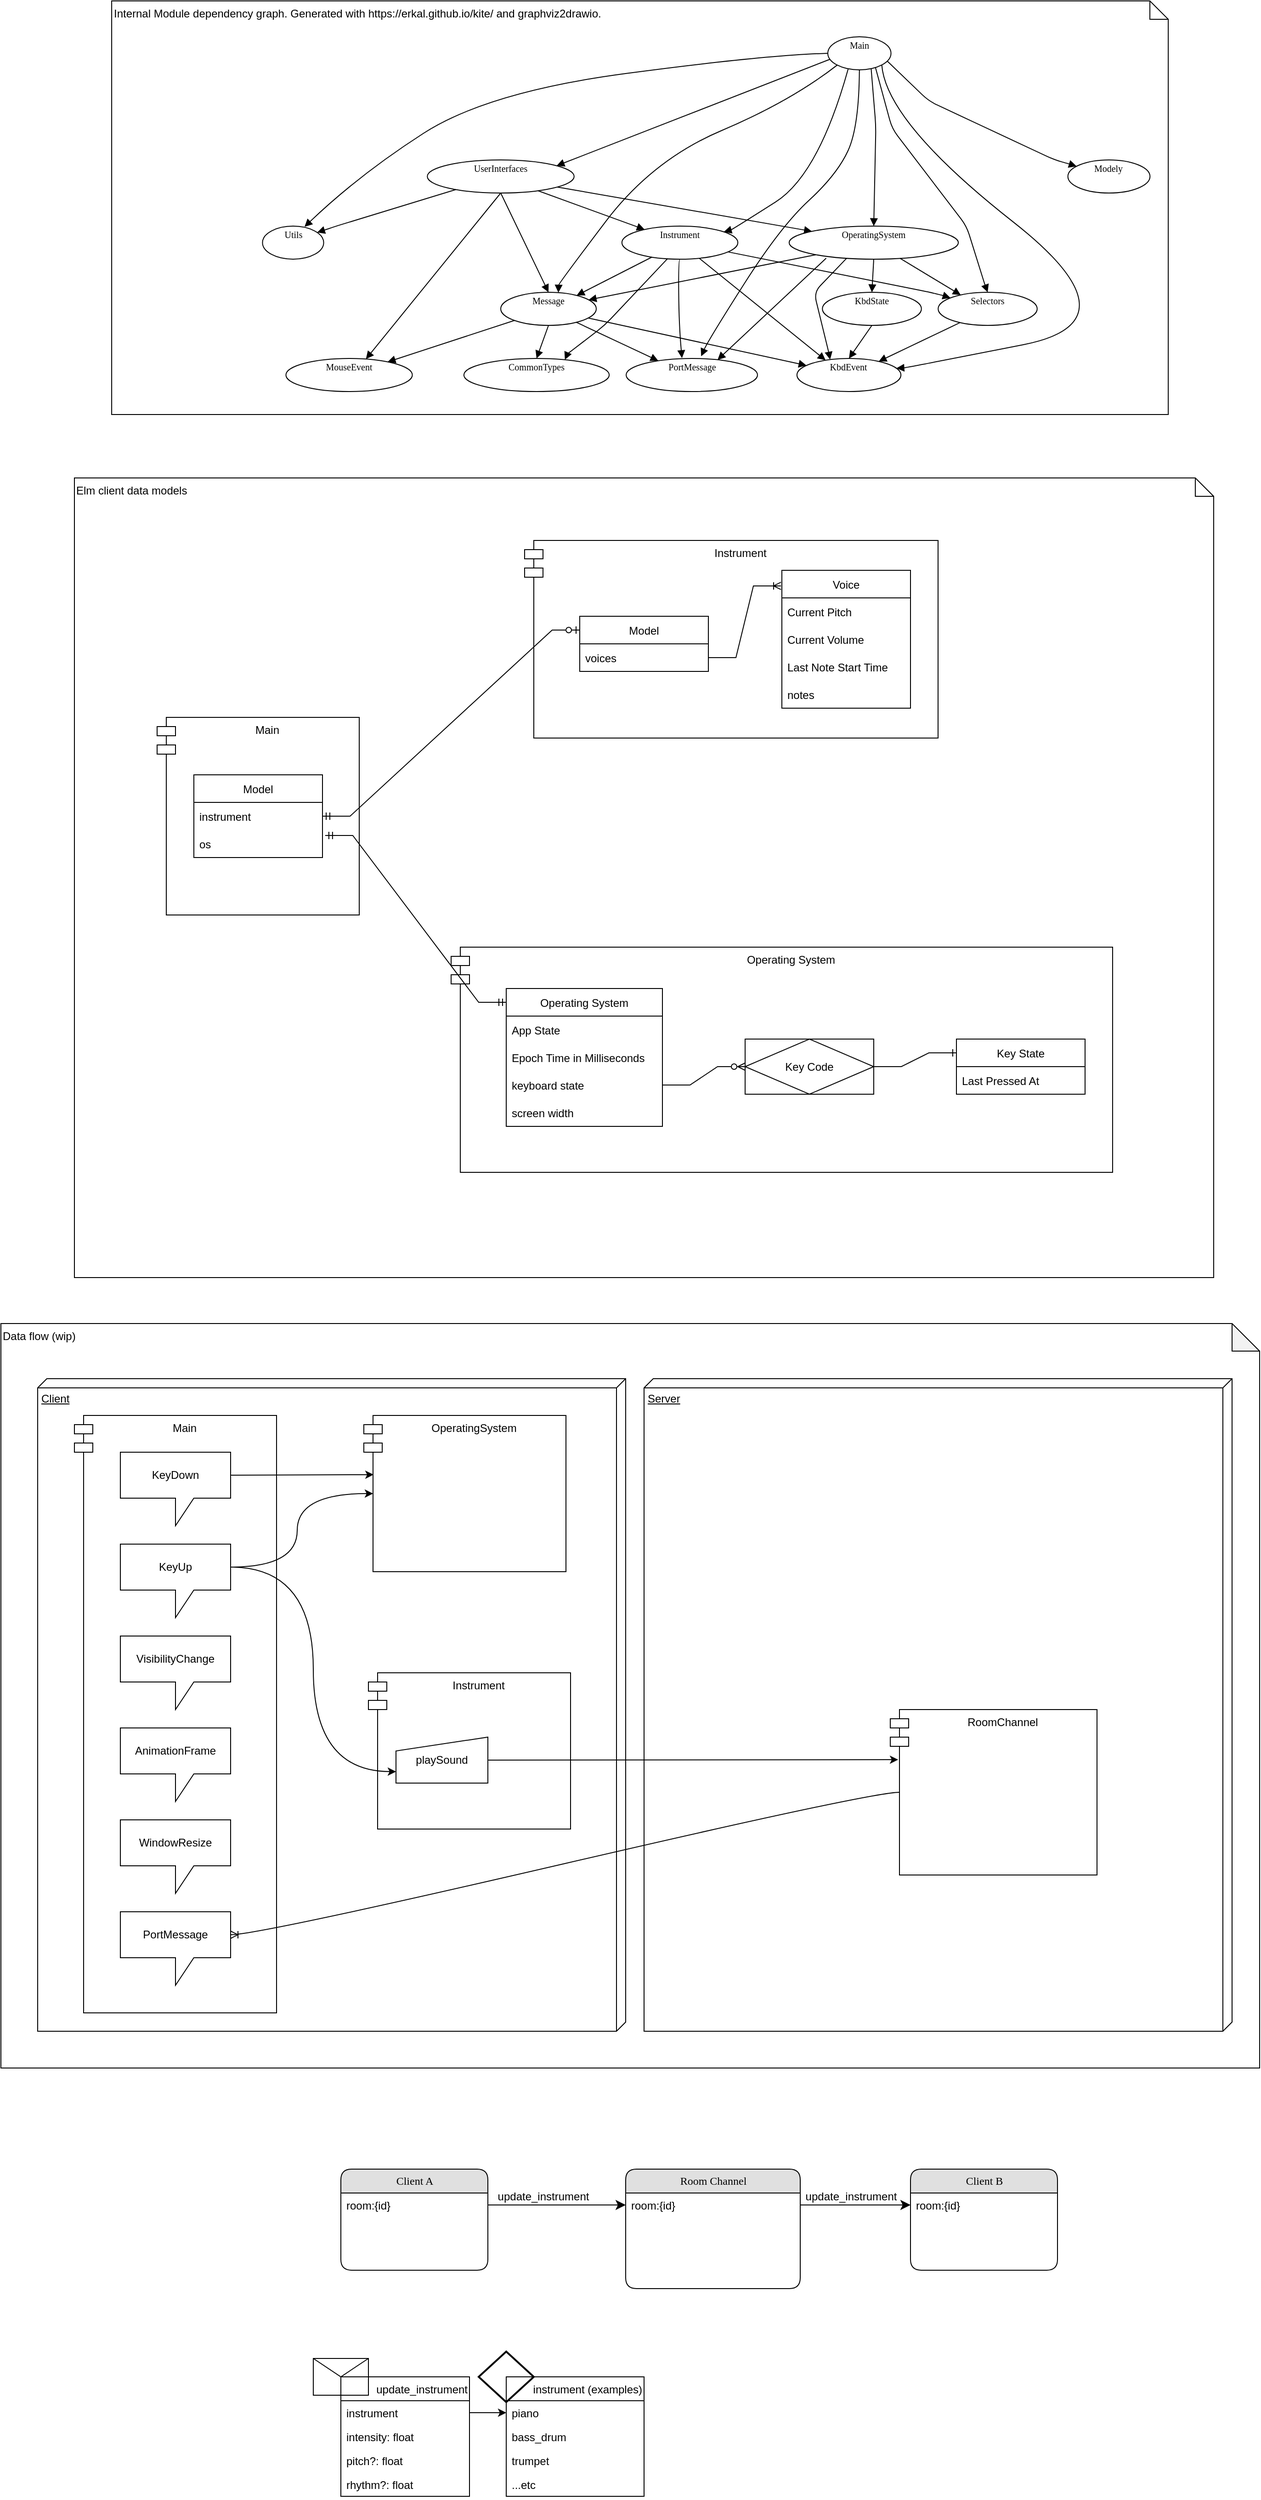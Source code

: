 <mxfile version="19.0.3" type="github">
  <diagram name="Page-1" id="5d7acffa-a066-3a61-03fe-96351882024d">
    <mxGraphModel dx="1541" dy="873" grid="1" gridSize="10" guides="1" tooltips="1" connect="1" arrows="1" fold="1" page="1" pageScale="1" pageWidth="1100" pageHeight="850" background="#ffffff" math="0" shadow="0">
      <root>
        <mxCell id="0" />
        <mxCell id="1" parent="0" />
        <mxCell id="21ea969265ad0168-6" value="&lt;div&gt;Client A&lt;/div&gt;" style="swimlane;html=1;fontStyle=0;childLayout=stackLayout;horizontal=1;startSize=26;fillColor=#e0e0e0;horizontalStack=0;resizeParent=1;resizeLast=0;collapsible=1;marginBottom=0;swimlaneFillColor=#ffffff;align=center;rounded=1;shadow=0;comic=0;labelBackgroundColor=none;strokeWidth=1;fontFamily=Verdana;fontSize=12" parent="1" vertex="1">
          <mxGeometry x="940" y="2360" width="160" height="110" as="geometry" />
        </mxCell>
        <mxCell id="21ea969265ad0168-8" value="room:{id}" style="text;html=1;strokeColor=none;fillColor=none;spacingLeft=4;spacingRight=4;whiteSpace=wrap;overflow=hidden;rotatable=0;points=[[0,0.5],[1,0.5]];portConstraint=eastwest;" parent="21ea969265ad0168-6" vertex="1">
          <mxGeometry y="26" width="160" height="26" as="geometry" />
        </mxCell>
        <mxCell id="21ea969265ad0168-10" value="&lt;div&gt;Room Channel&lt;/div&gt;" style="swimlane;html=1;fontStyle=0;childLayout=stackLayout;horizontal=1;startSize=26;fillColor=#e0e0e0;horizontalStack=0;resizeParent=1;resizeLast=0;collapsible=1;marginBottom=0;swimlaneFillColor=#ffffff;align=center;rounded=1;shadow=0;comic=0;labelBackgroundColor=none;strokeWidth=1;fontFamily=Verdana;fontSize=12" parent="1" vertex="1">
          <mxGeometry x="1250" y="2360" width="190" height="130" as="geometry" />
        </mxCell>
        <mxCell id="21ea969265ad0168-11" value="&lt;div&gt;room:{id}&lt;/div&gt;&lt;div&gt;&lt;br&gt;&lt;/div&gt;" style="text;html=1;strokeColor=none;fillColor=none;spacingLeft=4;spacingRight=4;whiteSpace=wrap;overflow=hidden;rotatable=0;points=[[0,0.5],[1,0.5]];portConstraint=eastwest;" parent="21ea969265ad0168-10" vertex="1">
          <mxGeometry y="26" width="190" height="26" as="geometry" />
        </mxCell>
        <object label="" id="21ea969265ad0168-39">
          <mxCell style="edgeStyle=orthogonalEdgeStyle;html=1;entryX=0;entryY=0.5;labelBackgroundColor=none;startFill=0;startSize=8;endFill=1;endSize=8;fontFamily=Verdana;fontSize=12;exitX=1;exitY=0.5;entryDx=0;entryDy=0;" parent="1" source="21ea969265ad0168-8" target="21ea969265ad0168-11" edge="1">
            <mxGeometry relative="1" as="geometry">
              <Array as="points" />
            </mxGeometry>
          </mxCell>
        </object>
        <mxCell id="21ea969265ad0168-47" style="edgeStyle=orthogonalEdgeStyle;html=1;exitX=1;exitY=0.5;labelBackgroundColor=none;startFill=0;startSize=8;endFill=1;endSize=8;fontFamily=Verdana;fontSize=12;entryX=0;entryY=0.5;entryDx=0;entryDy=0;" parent="1" source="21ea969265ad0168-11" target="tj5F4Y6xZ06pF9521cA6-6" edge="1">
          <mxGeometry relative="1" as="geometry">
            <mxPoint x="1660" y="2399" as="targetPoint" />
          </mxGeometry>
        </mxCell>
        <mxCell id="tj5F4Y6xZ06pF9521cA6-3" value="&lt;div&gt;update_instrument&lt;/div&gt;" style="text;html=1;resizable=0;autosize=1;align=center;verticalAlign=middle;points=[];fillColor=none;strokeColor=none;rounded=0;" parent="1" vertex="1">
          <mxGeometry x="1105" y="2380" width="110" height="20" as="geometry" />
        </mxCell>
        <mxCell id="tj5F4Y6xZ06pF9521cA6-5" value="&lt;div&gt;Client B&lt;br&gt;&lt;/div&gt;" style="swimlane;html=1;fontStyle=0;childLayout=stackLayout;horizontal=1;startSize=26;fillColor=#e0e0e0;horizontalStack=0;resizeParent=1;resizeLast=0;collapsible=1;marginBottom=0;swimlaneFillColor=#ffffff;align=center;rounded=1;shadow=0;comic=0;labelBackgroundColor=none;strokeWidth=1;fontFamily=Verdana;fontSize=12" parent="1" vertex="1">
          <mxGeometry x="1560" y="2360" width="160" height="110" as="geometry" />
        </mxCell>
        <mxCell id="tj5F4Y6xZ06pF9521cA6-6" value="room:{id}" style="text;html=1;strokeColor=none;fillColor=none;spacingLeft=4;spacingRight=4;whiteSpace=wrap;overflow=hidden;rotatable=0;points=[[0,0.5],[1,0.5]];portConstraint=eastwest;" parent="tj5F4Y6xZ06pF9521cA6-5" vertex="1">
          <mxGeometry y="26" width="160" height="26" as="geometry" />
        </mxCell>
        <mxCell id="tj5F4Y6xZ06pF9521cA6-9" value="update_instrument" style="text;html=1;resizable=0;autosize=1;align=center;verticalAlign=middle;points=[];fillColor=none;strokeColor=none;rounded=0;" parent="1" vertex="1">
          <mxGeometry x="1440" y="2380" width="110" height="20" as="geometry" />
        </mxCell>
        <mxCell id="tj5F4Y6xZ06pF9521cA6-21" value="" style="shape=message;html=1;whiteSpace=wrap;html=1;outlineConnect=0;" parent="1" vertex="1">
          <mxGeometry x="910" y="2566" width="60" height="40" as="geometry" />
        </mxCell>
        <mxCell id="tj5F4Y6xZ06pF9521cA6-17" value="update_instrument" style="swimlane;fontStyle=0;childLayout=stackLayout;horizontal=1;startSize=26;fillColor=none;horizontalStack=0;resizeParent=1;resizeParentMax=0;resizeLast=0;collapsible=1;marginBottom=0;align=right;" parent="1" vertex="1">
          <mxGeometry x="940" y="2586" width="140" height="130" as="geometry" />
        </mxCell>
        <mxCell id="tj5F4Y6xZ06pF9521cA6-18" value="instrument&#xa;" style="text;strokeColor=none;fillColor=none;align=left;verticalAlign=top;spacingLeft=4;spacingRight=4;overflow=hidden;rotatable=0;points=[[0,0.5],[1,0.5]];portConstraint=eastwest;" parent="tj5F4Y6xZ06pF9521cA6-17" vertex="1">
          <mxGeometry y="26" width="140" height="26" as="geometry" />
        </mxCell>
        <mxCell id="A_t_KA8R0siFLET06c2P-1" value="intensity: float&#xa;" style="text;strokeColor=none;fillColor=none;align=left;verticalAlign=top;spacingLeft=4;spacingRight=4;overflow=hidden;rotatable=0;points=[[0,0.5],[1,0.5]];portConstraint=eastwest;" parent="tj5F4Y6xZ06pF9521cA6-17" vertex="1">
          <mxGeometry y="52" width="140" height="26" as="geometry" />
        </mxCell>
        <mxCell id="tj5F4Y6xZ06pF9521cA6-19" value="pitch?: float" style="text;strokeColor=none;fillColor=none;align=left;verticalAlign=top;spacingLeft=4;spacingRight=4;overflow=hidden;rotatable=0;points=[[0,0.5],[1,0.5]];portConstraint=eastwest;" parent="tj5F4Y6xZ06pF9521cA6-17" vertex="1">
          <mxGeometry y="78" width="140" height="26" as="geometry" />
        </mxCell>
        <mxCell id="tj5F4Y6xZ06pF9521cA6-20" value="rhythm?: float" style="text;strokeColor=none;fillColor=none;align=left;verticalAlign=top;spacingLeft=4;spacingRight=4;overflow=hidden;rotatable=0;points=[[0,0.5],[1,0.5]];portConstraint=eastwest;" parent="tj5F4Y6xZ06pF9521cA6-17" vertex="1">
          <mxGeometry y="104" width="140" height="26" as="geometry" />
        </mxCell>
        <mxCell id="A_t_KA8R0siFLET06c2P-8" value="" style="strokeWidth=2;html=1;shape=mxgraph.flowchart.decision;whiteSpace=wrap;" parent="1" vertex="1">
          <mxGeometry x="1090" y="2558.5" width="60" height="55" as="geometry" />
        </mxCell>
        <mxCell id="A_t_KA8R0siFLET06c2P-3" value="instrument (examples)" style="swimlane;fontStyle=0;childLayout=stackLayout;horizontal=1;startSize=26;fillColor=none;horizontalStack=0;resizeParent=1;resizeParentMax=0;resizeLast=0;collapsible=1;marginBottom=0;align=right;" parent="1" vertex="1">
          <mxGeometry x="1120" y="2586" width="150" height="130" as="geometry" />
        </mxCell>
        <mxCell id="A_t_KA8R0siFLET06c2P-4" value="piano" style="text;strokeColor=none;fillColor=none;align=left;verticalAlign=top;spacingLeft=4;spacingRight=4;overflow=hidden;rotatable=0;points=[[0,0.5],[1,0.5]];portConstraint=eastwest;" parent="A_t_KA8R0siFLET06c2P-3" vertex="1">
          <mxGeometry y="26" width="150" height="26" as="geometry" />
        </mxCell>
        <mxCell id="A_t_KA8R0siFLET06c2P-5" value="bass_drum" style="text;strokeColor=none;fillColor=none;align=left;verticalAlign=top;spacingLeft=4;spacingRight=4;overflow=hidden;rotatable=0;points=[[0,0.5],[1,0.5]];portConstraint=eastwest;" parent="A_t_KA8R0siFLET06c2P-3" vertex="1">
          <mxGeometry y="52" width="150" height="26" as="geometry" />
        </mxCell>
        <mxCell id="A_t_KA8R0siFLET06c2P-6" value="trumpet" style="text;strokeColor=none;fillColor=none;align=left;verticalAlign=top;spacingLeft=4;spacingRight=4;overflow=hidden;rotatable=0;points=[[0,0.5],[1,0.5]];portConstraint=eastwest;" parent="A_t_KA8R0siFLET06c2P-3" vertex="1">
          <mxGeometry y="78" width="150" height="26" as="geometry" />
        </mxCell>
        <mxCell id="A_t_KA8R0siFLET06c2P-10" value="...etc" style="text;strokeColor=none;fillColor=none;align=left;verticalAlign=top;spacingLeft=4;spacingRight=4;overflow=hidden;rotatable=0;points=[[0,0.5],[1,0.5]];portConstraint=eastwest;" parent="A_t_KA8R0siFLET06c2P-3" vertex="1">
          <mxGeometry y="104" width="150" height="26" as="geometry" />
        </mxCell>
        <mxCell id="A_t_KA8R0siFLET06c2P-9" value="" style="edgeStyle=orthogonalEdgeStyle;rounded=0;orthogonalLoop=1;jettySize=auto;html=1;entryX=0;entryY=0.5;entryDx=0;entryDy=0;" parent="1" source="tj5F4Y6xZ06pF9521cA6-18" target="A_t_KA8R0siFLET06c2P-4" edge="1">
          <mxGeometry relative="1" as="geometry" />
        </mxCell>
        <mxCell id="7b9wjgzVytWzGCj_lMZ8-112" value="" style="group" vertex="1" connectable="0" parent="1">
          <mxGeometry x="720" y="30" width="1150" height="1330" as="geometry" />
        </mxCell>
        <mxCell id="7b9wjgzVytWzGCj_lMZ8-114" value="Internal Module dependency graph. Generated with https://erkal.github.io/kite/ and graphviz2drawio." style="shape=note;size=20;whiteSpace=wrap;html=1;align=left;verticalAlign=top;" vertex="1" parent="7b9wjgzVytWzGCj_lMZ8-112">
          <mxGeometry x="-29.45" y="-29" width="1150" height="450" as="geometry" />
        </mxCell>
        <mxCell id="7b9wjgzVytWzGCj_lMZ8-96" value="&lt;p style=&#39;margin:0px;text-align:center;margin-top:4px;;font-size:10.0px;font-family:Times,serif;color:#000000;&#39;&gt;Utils&lt;/p&gt;" style="ellipse;verticalAlign=top;align=left;overflow=fill;html=1;rounded=0;shadow=0;comic=0;labelBackgroundColor=none;strokeColor=#000000;strokeWidth=1;fillColor=#ffffff;" vertex="1" parent="7b9wjgzVytWzGCj_lMZ8-112">
          <mxGeometry x="134.71" y="216" width="66.58" height="36" as="geometry" />
        </mxCell>
        <mxCell id="7b9wjgzVytWzGCj_lMZ8-98" value="&lt;p style=&#39;margin:0px;text-align:center;margin-top:4px;;font-size:10.0px;font-family:Times,serif;color:#000000;&#39;&gt;UserInterfaces&lt;/p&gt;" style="ellipse;verticalAlign=top;align=left;overflow=fill;html=1;rounded=0;shadow=0;comic=0;labelBackgroundColor=none;strokeColor=#000000;strokeWidth=1;fillColor=#ffffff;" vertex="1" parent="7b9wjgzVytWzGCj_lMZ8-112">
          <mxGeometry x="314.11" y="144" width="159.78" height="36" as="geometry" />
        </mxCell>
        <mxCell id="7b9wjgzVytWzGCj_lMZ8-63" style="rounded=1;html=1;exitX=0.199;exitY=0.9;entryX=1;entryY=0.101;jettySize=auto;curved=0;endArrow=block;dashed=0;endFill=1;" edge="1" parent="7b9wjgzVytWzGCj_lMZ8-112" source="7b9wjgzVytWzGCj_lMZ8-98" target="7b9wjgzVytWzGCj_lMZ8-96">
          <mxGeometry relative="1" as="geometry">
            <Array as="points">
              <mxPoint x="345.9" y="176.41" />
              <mxPoint x="215" y="216" />
              <mxPoint x="204.24" y="219.65" />
            </Array>
          </mxGeometry>
        </mxCell>
        <mxCell id="7b9wjgzVytWzGCj_lMZ8-99" value="&lt;p style=&#39;margin:0px;text-align:center;margin-top:4px;;font-size:10.0px;font-family:Times,serif;color:#000000;&#39;&gt;PortMessage&lt;/p&gt;" style="ellipse;verticalAlign=top;align=left;overflow=fill;html=1;rounded=0;shadow=0;comic=0;labelBackgroundColor=none;strokeColor=#000000;strokeWidth=1;fillColor=#ffffff;" vertex="1" parent="7b9wjgzVytWzGCj_lMZ8-112">
          <mxGeometry x="530.51" y="360" width="142.98" height="36" as="geometry" />
        </mxCell>
        <mxCell id="7b9wjgzVytWzGCj_lMZ8-100" value="&lt;p style=&#39;margin:0px;text-align:center;margin-top:4px;;font-size:10.0px;font-family:Times,serif;color:#000000;&#39;&gt;OperatingSystem&lt;/p&gt;" style="ellipse;verticalAlign=top;align=left;overflow=fill;html=1;rounded=0;shadow=0;comic=0;labelBackgroundColor=none;strokeColor=#000000;strokeWidth=1;fillColor=#ffffff;" vertex="1" parent="7b9wjgzVytWzGCj_lMZ8-112">
          <mxGeometry x="707.92" y="216" width="184.16" height="36" as="geometry" />
        </mxCell>
        <mxCell id="7b9wjgzVytWzGCj_lMZ8-64" style="rounded=1;html=1;exitX=0.886;exitY=0.823;entryX=0.083;entryY=0.104;jettySize=auto;curved=0;endArrow=block;dashed=0;endFill=1;" edge="1" parent="7b9wjgzVytWzGCj_lMZ8-112" source="7b9wjgzVytWzGCj_lMZ8-98" target="7b9wjgzVytWzGCj_lMZ8-100">
          <mxGeometry relative="1" as="geometry" />
        </mxCell>
        <mxCell id="7b9wjgzVytWzGCj_lMZ8-68" style="rounded=1;html=1;exitX=0.219;exitY=0.97;entryX=0.716;entryY=0;jettySize=auto;curved=0;endArrow=block;dashed=0;endFill=1;exitDx=0;exitDy=0;exitPerimeter=0;" edge="1" parent="7b9wjgzVytWzGCj_lMZ8-112" source="7b9wjgzVytWzGCj_lMZ8-100" target="7b9wjgzVytWzGCj_lMZ8-99">
          <mxGeometry relative="1" as="geometry" />
        </mxCell>
        <mxCell id="7b9wjgzVytWzGCj_lMZ8-101" value="&lt;p style=&#39;margin:0px;text-align:center;margin-top:4px;;font-size:10.0px;font-family:Times,serif;color:#000000;&#39;&gt;MouseEvent&lt;/p&gt;" style="ellipse;verticalAlign=top;align=left;overflow=fill;html=1;rounded=0;shadow=0;comic=0;labelBackgroundColor=none;strokeColor=#000000;strokeWidth=1;fillColor=#ffffff;" vertex="1" parent="7b9wjgzVytWzGCj_lMZ8-112">
          <mxGeometry x="160.21" y="360" width="137.58" height="36" as="geometry" />
        </mxCell>
        <mxCell id="7b9wjgzVytWzGCj_lMZ8-65" style="rounded=1;html=1;exitX=0.5;exitY=0.994;entryX=0.639;entryY=0;jettySize=auto;curved=0;endArrow=block;dashed=0;endFill=1;" edge="1" parent="7b9wjgzVytWzGCj_lMZ8-112" source="7b9wjgzVytWzGCj_lMZ8-98" target="7b9wjgzVytWzGCj_lMZ8-101">
          <mxGeometry relative="1" as="geometry" />
        </mxCell>
        <mxCell id="7b9wjgzVytWzGCj_lMZ8-102" value="&lt;p style=&#39;margin:0px;text-align:center;margin-top:4px;;font-size:10.0px;font-family:Times,serif;color:#000000;&#39;&gt;Message&lt;/p&gt;" style="ellipse;verticalAlign=top;align=left;overflow=fill;html=1;rounded=0;shadow=0;comic=0;labelBackgroundColor=none;strokeColor=#000000;strokeWidth=1;fillColor=#ffffff;" vertex="1" parent="7b9wjgzVytWzGCj_lMZ8-112">
          <mxGeometry x="394.01" y="288" width="103.98" height="36" as="geometry" />
        </mxCell>
        <mxCell id="7b9wjgzVytWzGCj_lMZ8-66" style="rounded=1;html=1;exitX=0.5;exitY=1;entryX=0.5;entryY=0;jettySize=auto;curved=0;endArrow=block;dashed=0;endFill=1;" edge="1" parent="7b9wjgzVytWzGCj_lMZ8-112" source="7b9wjgzVytWzGCj_lMZ8-98" target="7b9wjgzVytWzGCj_lMZ8-102">
          <mxGeometry relative="1" as="geometry" />
        </mxCell>
        <mxCell id="7b9wjgzVytWzGCj_lMZ8-73" style="rounded=1;html=1;exitX=0.793;exitY=0.907;entryX=0.202;entryY=0;jettySize=auto;curved=0;endArrow=block;dashed=0;endFill=1;" edge="1" parent="7b9wjgzVytWzGCj_lMZ8-112" source="7b9wjgzVytWzGCj_lMZ8-102" target="7b9wjgzVytWzGCj_lMZ8-99">
          <mxGeometry relative="1" as="geometry" />
        </mxCell>
        <mxCell id="7b9wjgzVytWzGCj_lMZ8-69" style="rounded=1;html=1;exitX=0.161;exitY=0.871;entryX=1;entryY=0.176;jettySize=auto;curved=0;endArrow=block;dashed=0;endFill=1;" edge="1" parent="7b9wjgzVytWzGCj_lMZ8-112" source="7b9wjgzVytWzGCj_lMZ8-100" target="7b9wjgzVytWzGCj_lMZ8-102">
          <mxGeometry relative="1" as="geometry" />
        </mxCell>
        <mxCell id="7b9wjgzVytWzGCj_lMZ8-74" style="rounded=1;html=1;exitX=0.146;exitY=0.858;entryX=0.875;entryY=0.01;jettySize=auto;curved=0;endArrow=block;dashed=0;endFill=1;" edge="1" parent="7b9wjgzVytWzGCj_lMZ8-112" source="7b9wjgzVytWzGCj_lMZ8-102" target="7b9wjgzVytWzGCj_lMZ8-101">
          <mxGeometry relative="1" as="geometry" />
        </mxCell>
        <mxCell id="7b9wjgzVytWzGCj_lMZ8-103" value="&lt;p style=&#39;margin:0px;text-align:center;margin-top:4px;;font-size:10.0px;font-family:Times,serif;color:#000000;&#39;&gt;Main&lt;/p&gt;" style="ellipse;verticalAlign=top;align=left;overflow=fill;html=1;rounded=0;shadow=0;comic=0;labelBackgroundColor=none;strokeColor=#000000;strokeWidth=1;fillColor=#ffffff;" vertex="1" parent="7b9wjgzVytWzGCj_lMZ8-112">
          <mxGeometry x="750" y="10" width="68.78" height="36" as="geometry" />
        </mxCell>
        <mxCell id="7b9wjgzVytWzGCj_lMZ8-77" style="rounded=1;html=1;exitX=0;exitY=0.5;entryX=0.687;entryY=0.022;jettySize=auto;curved=1;endArrow=block;dashed=0;endFill=1;entryDx=0;entryDy=0;entryPerimeter=0;" edge="1" parent="7b9wjgzVytWzGCj_lMZ8-112" source="7b9wjgzVytWzGCj_lMZ8-103" target="7b9wjgzVytWzGCj_lMZ8-96">
          <mxGeometry relative="1" as="geometry">
            <Array as="points">
              <mxPoint x="680" y="30" />
              <mxPoint x="380" y="70" />
              <mxPoint x="240" y="160" />
            </Array>
          </mxGeometry>
        </mxCell>
        <mxCell id="7b9wjgzVytWzGCj_lMZ8-78" style="rounded=1;html=1;exitX=0.03;exitY=0.687;entryX=0.943;entryY=0.124;jettySize=auto;curved=0;endArrow=block;dashed=0;endFill=1;" edge="1" parent="7b9wjgzVytWzGCj_lMZ8-112" source="7b9wjgzVytWzGCj_lMZ8-103" target="7b9wjgzVytWzGCj_lMZ8-98">
          <mxGeometry relative="1" as="geometry" />
        </mxCell>
        <mxCell id="7b9wjgzVytWzGCj_lMZ8-79" style="rounded=1;html=1;exitX=0.5;exitY=1;entryX=0.571;entryY=-0.066;jettySize=auto;curved=1;endArrow=block;dashed=0;endFill=1;exitDx=0;exitDy=0;entryDx=0;entryDy=0;entryPerimeter=0;" edge="1" parent="7b9wjgzVytWzGCj_lMZ8-112" source="7b9wjgzVytWzGCj_lMZ8-103" target="7b9wjgzVytWzGCj_lMZ8-99">
          <mxGeometry relative="1" as="geometry">
            <Array as="points">
              <mxPoint x="784" y="108" />
              <mxPoint x="760" y="160" />
              <mxPoint x="699" y="216" />
              <mxPoint x="620" y="340" />
            </Array>
          </mxGeometry>
        </mxCell>
        <mxCell id="7b9wjgzVytWzGCj_lMZ8-80" style="rounded=1;html=1;exitX=0.693;exitY=0.973;entryX=0.5;entryY=0;jettySize=auto;curved=0;endArrow=block;dashed=0;endFill=1;" edge="1" parent="7b9wjgzVytWzGCj_lMZ8-112" source="7b9wjgzVytWzGCj_lMZ8-103" target="7b9wjgzVytWzGCj_lMZ8-100">
          <mxGeometry relative="1" as="geometry">
            <Array as="points">
              <mxPoint x="802.3" y="107.03" />
            </Array>
          </mxGeometry>
        </mxCell>
        <mxCell id="7b9wjgzVytWzGCj_lMZ8-81" style="rounded=1;html=1;exitX=0;exitY=1;entryX=0.607;entryY=0;jettySize=auto;curved=1;endArrow=block;dashed=0;endFill=1;exitDx=0;exitDy=0;" edge="1" parent="7b9wjgzVytWzGCj_lMZ8-112" source="7b9wjgzVytWzGCj_lMZ8-103" target="7b9wjgzVytWzGCj_lMZ8-102">
          <mxGeometry relative="1" as="geometry">
            <Array as="points">
              <mxPoint x="710" y="80" />
              <mxPoint x="559" y="144" />
              <mxPoint x="457.1" y="278.59" />
            </Array>
          </mxGeometry>
        </mxCell>
        <mxCell id="7b9wjgzVytWzGCj_lMZ8-104" value="&lt;p style=&#39;margin:0px;text-align:center;margin-top:4px;;font-size:10.0px;font-family:Times,serif;color:#000000;&#39;&gt;Instrument&lt;/p&gt;" style="ellipse;verticalAlign=top;align=left;overflow=fill;html=1;rounded=0;shadow=0;comic=0;labelBackgroundColor=none;strokeColor=#000000;strokeWidth=1;fillColor=#ffffff;" vertex="1" parent="7b9wjgzVytWzGCj_lMZ8-112">
          <mxGeometry x="525.91" y="216" width="126.18" height="36" as="geometry" />
        </mxCell>
        <mxCell id="7b9wjgzVytWzGCj_lMZ8-67" style="rounded=1;html=1;exitX=0.756;exitY=0.935;entryX=0.125;entryY=0.001;jettySize=auto;curved=0;endArrow=block;dashed=0;endFill=1;" edge="1" parent="7b9wjgzVytWzGCj_lMZ8-112" source="7b9wjgzVytWzGCj_lMZ8-98" target="7b9wjgzVytWzGCj_lMZ8-104">
          <mxGeometry relative="1" as="geometry" />
        </mxCell>
        <mxCell id="7b9wjgzVytWzGCj_lMZ8-86" style="rounded=1;html=1;exitX=0.5;exitY=1;entryX=0.425;entryY=-0.012;jettySize=auto;curved=1;endArrow=block;dashed=0;endFill=1;entryDx=0;entryDy=0;entryPerimeter=0;" edge="1" parent="7b9wjgzVytWzGCj_lMZ8-112" source="7b9wjgzVytWzGCj_lMZ8-104" target="7b9wjgzVytWzGCj_lMZ8-99">
          <mxGeometry relative="1" as="geometry">
            <Array as="points">
              <mxPoint x="587.39" y="252.15" />
              <mxPoint x="588" y="324" />
            </Array>
          </mxGeometry>
        </mxCell>
        <mxCell id="7b9wjgzVytWzGCj_lMZ8-87" style="rounded=1;html=1;exitX=0.26;exitY=0.94;entryX=0.866;entryY=0;jettySize=auto;curved=0;endArrow=block;dashed=0;endFill=1;" edge="1" parent="7b9wjgzVytWzGCj_lMZ8-112" source="7b9wjgzVytWzGCj_lMZ8-104" target="7b9wjgzVytWzGCj_lMZ8-102">
          <mxGeometry relative="1" as="geometry" />
        </mxCell>
        <mxCell id="7b9wjgzVytWzGCj_lMZ8-82" style="rounded=1;html=1;exitX=0.322;exitY=0.976;entryX=0.953;entryY=0.101;jettySize=auto;curved=1;endArrow=block;dashed=0;endFill=1;exitDx=0;exitDy=0;exitPerimeter=0;" edge="1" parent="7b9wjgzVytWzGCj_lMZ8-112" source="7b9wjgzVytWzGCj_lMZ8-103" target="7b9wjgzVytWzGCj_lMZ8-104">
          <mxGeometry relative="1" as="geometry">
            <Array as="points">
              <mxPoint x="740" y="160" />
              <mxPoint x="646.16" y="219.63" />
            </Array>
          </mxGeometry>
        </mxCell>
        <mxCell id="7b9wjgzVytWzGCj_lMZ8-105" value="&lt;p style=&#39;margin:0px;text-align:center;margin-top:4px;;font-size:10.0px;font-family:Times,serif;color:#000000;&#39;&gt;Selectors&lt;/p&gt;" style="ellipse;verticalAlign=top;align=left;overflow=fill;html=1;rounded=0;shadow=0;comic=0;labelBackgroundColor=none;strokeColor=#000000;strokeWidth=1;fillColor=#ffffff;" vertex="1" parent="7b9wjgzVytWzGCj_lMZ8-112">
          <mxGeometry x="870.11" y="288" width="107.78" height="36" as="geometry" />
        </mxCell>
        <mxCell id="7b9wjgzVytWzGCj_lMZ8-70" style="rounded=1;html=1;exitX=0.656;exitY=0.979;entryX=0.171;entryY=0;jettySize=auto;curved=0;endArrow=block;dashed=0;endFill=1;" edge="1" parent="7b9wjgzVytWzGCj_lMZ8-112" source="7b9wjgzVytWzGCj_lMZ8-100" target="7b9wjgzVytWzGCj_lMZ8-105">
          <mxGeometry relative="1" as="geometry" />
        </mxCell>
        <mxCell id="7b9wjgzVytWzGCj_lMZ8-84" style="rounded=1;html=1;exitX=0.757;exitY=0.934;entryX=0.5;entryY=0;jettySize=auto;curved=0;endArrow=block;dashed=0;endFill=1;" edge="1" parent="7b9wjgzVytWzGCj_lMZ8-112" source="7b9wjgzVytWzGCj_lMZ8-103" target="7b9wjgzVytWzGCj_lMZ8-105">
          <mxGeometry relative="1" as="geometry">
            <Array as="points">
              <mxPoint x="820" y="110" />
              <mxPoint x="901" y="216" />
              <mxPoint x="920.34" y="277.76" />
            </Array>
          </mxGeometry>
        </mxCell>
        <mxCell id="7b9wjgzVytWzGCj_lMZ8-88" style="rounded=1;html=1;exitX=0.915;exitY=0.779;entryX=0.039;entryY=0.09;jettySize=auto;curved=0;endArrow=block;dashed=0;endFill=1;" edge="1" parent="7b9wjgzVytWzGCj_lMZ8-112" source="7b9wjgzVytWzGCj_lMZ8-104" target="7b9wjgzVytWzGCj_lMZ8-105">
          <mxGeometry relative="1" as="geometry">
            <Array as="points">
              <mxPoint x="641.38" y="244.06" />
              <mxPoint x="861" y="288" />
              <mxPoint x="874.33" y="291.24" />
            </Array>
          </mxGeometry>
        </mxCell>
        <mxCell id="7b9wjgzVytWzGCj_lMZ8-106" value="&lt;p style=&#39;margin:0px;text-align:center;margin-top:4px;;font-size:10.0px;font-family:Times,serif;color:#000000;&#39;&gt;KbdEvent&lt;/p&gt;" style="ellipse;verticalAlign=top;align=left;overflow=fill;html=1;rounded=0;shadow=0;comic=0;labelBackgroundColor=none;strokeColor=#000000;strokeWidth=1;fillColor=#ffffff;" vertex="1" parent="7b9wjgzVytWzGCj_lMZ8-112">
          <mxGeometry x="716.41" y="360" width="113.18" height="36" as="geometry" />
        </mxCell>
        <mxCell id="7b9wjgzVytWzGCj_lMZ8-71" style="rounded=1;html=1;exitX=0.338;exitY=0.974;entryX=0.303;entryY=0;jettySize=auto;curved=0;endArrow=block;dashed=0;endFill=1;" edge="1" parent="7b9wjgzVytWzGCj_lMZ8-112" source="7b9wjgzVytWzGCj_lMZ8-100" target="7b9wjgzVytWzGCj_lMZ8-106">
          <mxGeometry relative="1" as="geometry">
            <Array as="points">
              <mxPoint x="770.13" y="251.07" />
              <mxPoint x="735" y="288" />
              <mxPoint x="750.72" y="352.19" />
            </Array>
          </mxGeometry>
        </mxCell>
        <mxCell id="7b9wjgzVytWzGCj_lMZ8-75" style="rounded=1;html=1;exitX=0.914;exitY=0.784;entryX=0.009;entryY=0.142;jettySize=auto;curved=0;endArrow=block;dashed=0;endFill=1;" edge="1" parent="7b9wjgzVytWzGCj_lMZ8-112" source="7b9wjgzVytWzGCj_lMZ8-102" target="7b9wjgzVytWzGCj_lMZ8-106">
          <mxGeometry relative="1" as="geometry" />
        </mxCell>
        <mxCell id="7b9wjgzVytWzGCj_lMZ8-85" style="rounded=1;html=1;exitX=0.856;exitY=0.857;entryX=1;entryY=0.277;jettySize=auto;curved=1;endArrow=block;dashed=0;endFill=1;" edge="1" parent="7b9wjgzVytWzGCj_lMZ8-112" source="7b9wjgzVytWzGCj_lMZ8-103" target="7b9wjgzVytWzGCj_lMZ8-106">
          <mxGeometry relative="1" as="geometry">
            <Array as="points">
              <mxPoint x="813.49" y="102.84" />
              <mxPoint x="1090" y="320" />
              <mxPoint x="835.98" y="369.96" />
            </Array>
          </mxGeometry>
        </mxCell>
        <mxCell id="7b9wjgzVytWzGCj_lMZ8-89" style="rounded=1;html=1;exitX=0.664;exitY=0.972;entryX=0.247;entryY=0;jettySize=auto;curved=0;endArrow=block;dashed=0;endFill=1;" edge="1" parent="7b9wjgzVytWzGCj_lMZ8-112" source="7b9wjgzVytWzGCj_lMZ8-104" target="7b9wjgzVytWzGCj_lMZ8-106">
          <mxGeometry relative="1" as="geometry" />
        </mxCell>
        <mxCell id="7b9wjgzVytWzGCj_lMZ8-93" style="rounded=1;html=1;exitX=0.22;exitY=0.917;entryX=0.853;entryY=0;jettySize=auto;curved=0;endArrow=block;dashed=0;endFill=1;" edge="1" parent="7b9wjgzVytWzGCj_lMZ8-112" source="7b9wjgzVytWzGCj_lMZ8-105" target="7b9wjgzVytWzGCj_lMZ8-106">
          <mxGeometry relative="1" as="geometry" />
        </mxCell>
        <mxCell id="7b9wjgzVytWzGCj_lMZ8-107" value="&lt;p style=&#39;margin:0px;text-align:center;margin-top:4px;;font-size:10.0px;font-family:Times,serif;color:#000000;&#39;&gt;KbdState&lt;/p&gt;" style="ellipse;verticalAlign=top;align=left;overflow=fill;html=1;rounded=0;shadow=0;comic=0;labelBackgroundColor=none;strokeColor=#000000;strokeWidth=1;fillColor=#ffffff;" vertex="1" parent="7b9wjgzVytWzGCj_lMZ8-112">
          <mxGeometry x="744.11" y="288" width="107.78" height="36" as="geometry" />
        </mxCell>
        <mxCell id="7b9wjgzVytWzGCj_lMZ8-72" style="rounded=1;html=1;exitX=0.5;exitY=1;entryX=0.5;entryY=0;jettySize=auto;curved=0;endArrow=block;dashed=0;endFill=1;" edge="1" parent="7b9wjgzVytWzGCj_lMZ8-112" source="7b9wjgzVytWzGCj_lMZ8-100" target="7b9wjgzVytWzGCj_lMZ8-107">
          <mxGeometry relative="1" as="geometry" />
        </mxCell>
        <mxCell id="7b9wjgzVytWzGCj_lMZ8-94" style="rounded=1;html=1;exitX=0.5;exitY=0.999;entryX=0.5;entryY=0;jettySize=auto;curved=0;endArrow=block;dashed=0;endFill=1;" edge="1" parent="7b9wjgzVytWzGCj_lMZ8-112" source="7b9wjgzVytWzGCj_lMZ8-107" target="7b9wjgzVytWzGCj_lMZ8-106">
          <mxGeometry relative="1" as="geometry" />
        </mxCell>
        <mxCell id="7b9wjgzVytWzGCj_lMZ8-108" value="&lt;p style=&#39;margin:0px;text-align:center;margin-top:4px;;font-size:10.0px;font-family:Times,serif;color:#000000;&#39;&gt;CommonTypes&lt;/p&gt;" style="ellipse;verticalAlign=top;align=left;overflow=fill;html=1;rounded=0;shadow=0;comic=0;labelBackgroundColor=none;strokeColor=#000000;strokeWidth=1;fillColor=#ffffff;" vertex="1" parent="7b9wjgzVytWzGCj_lMZ8-112">
          <mxGeometry x="353.91" y="360" width="158.18" height="36" as="geometry" />
        </mxCell>
        <mxCell id="7b9wjgzVytWzGCj_lMZ8-76" style="rounded=1;html=1;exitX=0.5;exitY=1;entryX=0.5;entryY=0;jettySize=auto;curved=0;endArrow=block;dashed=0;endFill=1;" edge="1" parent="7b9wjgzVytWzGCj_lMZ8-112" source="7b9wjgzVytWzGCj_lMZ8-102" target="7b9wjgzVytWzGCj_lMZ8-108">
          <mxGeometry relative="1" as="geometry" />
        </mxCell>
        <mxCell id="7b9wjgzVytWzGCj_lMZ8-90" style="rounded=1;html=1;exitX=0.392;exitY=0.992;entryX=0.712;entryY=0;jettySize=auto;curved=0;endArrow=block;dashed=0;endFill=1;" edge="1" parent="7b9wjgzVytWzGCj_lMZ8-112" source="7b9wjgzVytWzGCj_lMZ8-104" target="7b9wjgzVytWzGCj_lMZ8-108">
          <mxGeometry relative="1" as="geometry">
            <Array as="points">
              <mxPoint x="575.41" y="251.7" />
              <mxPoint x="507" y="324" />
              <mxPoint x="466.59" y="355.12" />
            </Array>
          </mxGeometry>
        </mxCell>
        <mxCell id="7b9wjgzVytWzGCj_lMZ8-109" value="&lt;p style=&#39;margin:0px;text-align:center;margin-top:4px;;font-size:10.0px;font-family:Times,serif;color:#000000;&#39;&gt;Modely&lt;/p&gt;" style="ellipse;verticalAlign=top;align=left;overflow=fill;html=1;rounded=0;shadow=0;comic=0;labelBackgroundColor=none;strokeColor=#000000;strokeWidth=1;fillColor=#ffffff;" vertex="1" parent="7b9wjgzVytWzGCj_lMZ8-112">
          <mxGeometry x="1011.31" y="144" width="89.38" height="36" as="geometry" />
        </mxCell>
        <mxCell id="7b9wjgzVytWzGCj_lMZ8-83" style="rounded=1;html=1;exitX=0.947;exitY=0.737;entryX=0;entryY=0.109;jettySize=auto;curved=0;endArrow=block;dashed=0;endFill=1;" edge="1" parent="7b9wjgzVytWzGCj_lMZ8-112" source="7b9wjgzVytWzGCj_lMZ8-103" target="7b9wjgzVytWzGCj_lMZ8-109">
          <mxGeometry relative="1" as="geometry">
            <Array as="points">
              <mxPoint x="860" y="80" />
              <mxPoint x="997" y="144" />
              <mxPoint x="1011.12" y="147.91" />
            </Array>
          </mxGeometry>
        </mxCell>
        <mxCell id="7b9wjgzVytWzGCj_lMZ8-117" value="" style="group" vertex="1" connectable="0" parent="1">
          <mxGeometry x="650" y="520" width="1240" height="870" as="geometry" />
        </mxCell>
        <mxCell id="7b9wjgzVytWzGCj_lMZ8-116" value="Elm client data models" style="shape=note;size=20;whiteSpace=wrap;html=1;align=left;verticalAlign=top;" vertex="1" parent="7b9wjgzVytWzGCj_lMZ8-117">
          <mxGeometry width="1240" height="870" as="geometry" />
        </mxCell>
        <mxCell id="7b9wjgzVytWzGCj_lMZ8-52" value="" style="group" vertex="1" connectable="0" parent="7b9wjgzVytWzGCj_lMZ8-117">
          <mxGeometry x="90" y="260.5" width="220" height="215" as="geometry" />
        </mxCell>
        <mxCell id="7b9wjgzVytWzGCj_lMZ8-35" value="Main&#xa;" style="shape=module;align=left;spacingLeft=20;align=center;verticalAlign=top;" vertex="1" parent="7b9wjgzVytWzGCj_lMZ8-52">
          <mxGeometry width="220" height="215" as="geometry" />
        </mxCell>
        <mxCell id="7b9wjgzVytWzGCj_lMZ8-1" value="Model" style="swimlane;fontStyle=0;childLayout=stackLayout;horizontal=1;startSize=30;horizontalStack=0;resizeParent=1;resizeParentMax=0;resizeLast=0;collapsible=1;marginBottom=0;" vertex="1" parent="7b9wjgzVytWzGCj_lMZ8-52">
          <mxGeometry x="40" y="62.5" width="140" height="90" as="geometry" />
        </mxCell>
        <mxCell id="7b9wjgzVytWzGCj_lMZ8-2" value="instrument" style="text;strokeColor=none;fillColor=none;align=left;verticalAlign=middle;spacingLeft=4;spacingRight=4;overflow=hidden;points=[[0,0.5],[1,0.5]];portConstraint=eastwest;rotatable=0;" vertex="1" parent="7b9wjgzVytWzGCj_lMZ8-1">
          <mxGeometry y="30" width="140" height="30" as="geometry" />
        </mxCell>
        <mxCell id="7b9wjgzVytWzGCj_lMZ8-5" value="os" style="text;strokeColor=none;fillColor=none;align=left;verticalAlign=middle;spacingLeft=4;spacingRight=4;overflow=hidden;points=[[0,0.5],[1,0.5]];portConstraint=eastwest;rotatable=0;" vertex="1" parent="7b9wjgzVytWzGCj_lMZ8-1">
          <mxGeometry y="60" width="140" height="30" as="geometry" />
        </mxCell>
        <mxCell id="7b9wjgzVytWzGCj_lMZ8-46" value="" style="group" vertex="1" connectable="0" parent="7b9wjgzVytWzGCj_lMZ8-117">
          <mxGeometry x="410" y="510.5" width="720" height="245" as="geometry" />
        </mxCell>
        <mxCell id="7b9wjgzVytWzGCj_lMZ8-37" value="Operating System" style="shape=module;align=left;spacingLeft=20;align=center;verticalAlign=top;" vertex="1" parent="7b9wjgzVytWzGCj_lMZ8-46">
          <mxGeometry width="720" height="245" as="geometry" />
        </mxCell>
        <mxCell id="7b9wjgzVytWzGCj_lMZ8-10" value="Operating System" style="swimlane;fontStyle=0;childLayout=stackLayout;horizontal=1;startSize=30;horizontalStack=0;resizeParent=1;resizeParentMax=0;resizeLast=0;collapsible=1;marginBottom=0;" vertex="1" parent="7b9wjgzVytWzGCj_lMZ8-46">
          <mxGeometry x="60" y="45" width="170" height="150" as="geometry" />
        </mxCell>
        <mxCell id="7b9wjgzVytWzGCj_lMZ8-11" value="App State" style="text;strokeColor=none;fillColor=none;align=left;verticalAlign=middle;spacingLeft=4;spacingRight=4;overflow=hidden;points=[[0,0.5],[1,0.5]];portConstraint=eastwest;rotatable=0;" vertex="1" parent="7b9wjgzVytWzGCj_lMZ8-10">
          <mxGeometry y="30" width="170" height="30" as="geometry" />
        </mxCell>
        <mxCell id="7b9wjgzVytWzGCj_lMZ8-12" value="Epoch Time in Milliseconds" style="text;strokeColor=none;fillColor=none;align=left;verticalAlign=middle;spacingLeft=4;spacingRight=4;overflow=hidden;points=[[0,0.5],[1,0.5]];portConstraint=eastwest;rotatable=0;" vertex="1" parent="7b9wjgzVytWzGCj_lMZ8-10">
          <mxGeometry y="60" width="170" height="30" as="geometry" />
        </mxCell>
        <mxCell id="7b9wjgzVytWzGCj_lMZ8-13" value="keyboard state" style="text;strokeColor=none;fillColor=none;align=left;verticalAlign=middle;spacingLeft=4;spacingRight=4;overflow=hidden;points=[[0,0.5],[1,0.5]];portConstraint=eastwest;rotatable=0;" vertex="1" parent="7b9wjgzVytWzGCj_lMZ8-10">
          <mxGeometry y="90" width="170" height="30" as="geometry" />
        </mxCell>
        <mxCell id="7b9wjgzVytWzGCj_lMZ8-24" value="screen width" style="text;strokeColor=none;fillColor=none;align=left;verticalAlign=middle;spacingLeft=4;spacingRight=4;overflow=hidden;points=[[0,0.5],[1,0.5]];portConstraint=eastwest;rotatable=0;" vertex="1" parent="7b9wjgzVytWzGCj_lMZ8-10">
          <mxGeometry y="120" width="170" height="30" as="geometry" />
        </mxCell>
        <mxCell id="7b9wjgzVytWzGCj_lMZ8-25" value="&lt;div&gt;Key Code&lt;/div&gt;" style="shape=associativeEntity;whiteSpace=wrap;html=1;align=center;" vertex="1" parent="7b9wjgzVytWzGCj_lMZ8-46">
          <mxGeometry x="320" y="100" width="140" height="60" as="geometry" />
        </mxCell>
        <mxCell id="7b9wjgzVytWzGCj_lMZ8-26" value="Key State" style="swimlane;fontStyle=0;childLayout=stackLayout;horizontal=1;startSize=30;horizontalStack=0;resizeParent=1;resizeParentMax=0;resizeLast=0;collapsible=1;marginBottom=0;" vertex="1" parent="7b9wjgzVytWzGCj_lMZ8-46">
          <mxGeometry x="550" y="100" width="140" height="60" as="geometry" />
        </mxCell>
        <mxCell id="7b9wjgzVytWzGCj_lMZ8-27" value="Last Pressed At" style="text;strokeColor=none;fillColor=none;align=left;verticalAlign=middle;spacingLeft=4;spacingRight=4;overflow=hidden;points=[[0,0.5],[1,0.5]];portConstraint=eastwest;rotatable=0;" vertex="1" parent="7b9wjgzVytWzGCj_lMZ8-26">
          <mxGeometry y="30" width="140" height="30" as="geometry" />
        </mxCell>
        <mxCell id="7b9wjgzVytWzGCj_lMZ8-28" value="" style="edgeStyle=entityRelationEdgeStyle;fontSize=12;html=1;endArrow=ERzeroToMany;endFill=1;rounded=0;exitX=1;exitY=0.5;exitDx=0;exitDy=0;entryX=0;entryY=0.5;entryDx=0;entryDy=0;" edge="1" parent="7b9wjgzVytWzGCj_lMZ8-46" source="7b9wjgzVytWzGCj_lMZ8-13" target="7b9wjgzVytWzGCj_lMZ8-25">
          <mxGeometry width="100" height="100" relative="1" as="geometry">
            <mxPoint x="230" y="260" as="sourcePoint" />
            <mxPoint x="330" y="160" as="targetPoint" />
          </mxGeometry>
        </mxCell>
        <mxCell id="7b9wjgzVytWzGCj_lMZ8-29" value="" style="edgeStyle=entityRelationEdgeStyle;fontSize=12;html=1;endArrow=ERone;endFill=1;rounded=0;exitX=1;exitY=0.5;exitDx=0;exitDy=0;entryX=0;entryY=0.25;entryDx=0;entryDy=0;" edge="1" parent="7b9wjgzVytWzGCj_lMZ8-46" source="7b9wjgzVytWzGCj_lMZ8-25" target="7b9wjgzVytWzGCj_lMZ8-26">
          <mxGeometry width="100" height="100" relative="1" as="geometry">
            <mxPoint x="480" y="330" as="sourcePoint" />
            <mxPoint x="580" y="230" as="targetPoint" />
          </mxGeometry>
        </mxCell>
        <mxCell id="7b9wjgzVytWzGCj_lMZ8-36" value="Instrument" style="shape=module;align=left;spacingLeft=20;align=center;verticalAlign=top;" vertex="1" parent="7b9wjgzVytWzGCj_lMZ8-117">
          <mxGeometry x="490" y="68" width="450" height="215" as="geometry" />
        </mxCell>
        <mxCell id="7b9wjgzVytWzGCj_lMZ8-6" value="Voice" style="swimlane;fontStyle=0;childLayout=stackLayout;horizontal=1;startSize=30;horizontalStack=0;resizeParent=1;resizeParentMax=0;resizeLast=0;collapsible=1;marginBottom=0;" vertex="1" parent="7b9wjgzVytWzGCj_lMZ8-117">
          <mxGeometry x="770" y="100.5" width="140" height="150" as="geometry" />
        </mxCell>
        <mxCell id="7b9wjgzVytWzGCj_lMZ8-7" value="Current Pitch" style="text;strokeColor=none;fillColor=none;align=left;verticalAlign=middle;spacingLeft=4;spacingRight=4;overflow=hidden;points=[[0,0.5],[1,0.5]];portConstraint=eastwest;rotatable=0;" vertex="1" parent="7b9wjgzVytWzGCj_lMZ8-6">
          <mxGeometry y="30" width="140" height="30" as="geometry" />
        </mxCell>
        <mxCell id="7b9wjgzVytWzGCj_lMZ8-8" value="Current Volume" style="text;strokeColor=none;fillColor=none;align=left;verticalAlign=middle;spacingLeft=4;spacingRight=4;overflow=hidden;points=[[0,0.5],[1,0.5]];portConstraint=eastwest;rotatable=0;" vertex="1" parent="7b9wjgzVytWzGCj_lMZ8-6">
          <mxGeometry y="60" width="140" height="30" as="geometry" />
        </mxCell>
        <mxCell id="7b9wjgzVytWzGCj_lMZ8-9" value="Last Note Start Time" style="text;strokeColor=none;fillColor=none;align=left;verticalAlign=middle;spacingLeft=4;spacingRight=4;overflow=hidden;points=[[0,0.5],[1,0.5]];portConstraint=eastwest;rotatable=0;" vertex="1" parent="7b9wjgzVytWzGCj_lMZ8-6">
          <mxGeometry y="90" width="140" height="30" as="geometry" />
        </mxCell>
        <mxCell id="7b9wjgzVytWzGCj_lMZ8-14" value="notes" style="text;strokeColor=none;fillColor=none;align=left;verticalAlign=middle;spacingLeft=4;spacingRight=4;overflow=hidden;points=[[0,0.5],[1,0.5]];portConstraint=eastwest;rotatable=0;" vertex="1" parent="7b9wjgzVytWzGCj_lMZ8-6">
          <mxGeometry y="120" width="140" height="30" as="geometry" />
        </mxCell>
        <mxCell id="7b9wjgzVytWzGCj_lMZ8-15" value="Model" style="swimlane;fontStyle=0;childLayout=stackLayout;horizontal=1;startSize=30;horizontalStack=0;resizeParent=1;resizeParentMax=0;resizeLast=0;collapsible=1;marginBottom=0;" vertex="1" parent="7b9wjgzVytWzGCj_lMZ8-117">
          <mxGeometry x="550" y="150.5" width="140" height="60" as="geometry" />
        </mxCell>
        <mxCell id="7b9wjgzVytWzGCj_lMZ8-16" value="voices" style="text;strokeColor=none;fillColor=none;align=left;verticalAlign=middle;spacingLeft=4;spacingRight=4;overflow=hidden;points=[[0,0.5],[1,0.5]];portConstraint=eastwest;rotatable=0;" vertex="1" parent="7b9wjgzVytWzGCj_lMZ8-15">
          <mxGeometry y="30" width="140" height="30" as="geometry" />
        </mxCell>
        <mxCell id="7b9wjgzVytWzGCj_lMZ8-20" value="" style="edgeStyle=entityRelationEdgeStyle;fontSize=12;html=1;endArrow=ERoneToMany;rounded=0;exitX=1;exitY=0.5;exitDx=0;exitDy=0;entryX=-0.007;entryY=0.113;entryDx=0;entryDy=0;entryPerimeter=0;" edge="1" parent="7b9wjgzVytWzGCj_lMZ8-117" source="7b9wjgzVytWzGCj_lMZ8-16" target="7b9wjgzVytWzGCj_lMZ8-6">
          <mxGeometry width="100" height="100" relative="1" as="geometry">
            <mxPoint x="640" y="400.5" as="sourcePoint" />
            <mxPoint x="740" y="300.5" as="targetPoint" />
          </mxGeometry>
        </mxCell>
        <mxCell id="7b9wjgzVytWzGCj_lMZ8-31" value="" style="edgeStyle=entityRelationEdgeStyle;fontSize=12;html=1;endArrow=ERzeroToOne;startArrow=ERmandOne;rounded=0;exitX=1;exitY=0.5;exitDx=0;exitDy=0;entryX=0;entryY=0.25;entryDx=0;entryDy=0;" edge="1" parent="7b9wjgzVytWzGCj_lMZ8-117" source="7b9wjgzVytWzGCj_lMZ8-2" target="7b9wjgzVytWzGCj_lMZ8-15">
          <mxGeometry width="100" height="100" relative="1" as="geometry">
            <mxPoint x="480" y="360.5" as="sourcePoint" />
            <mxPoint x="580" y="260.5" as="targetPoint" />
          </mxGeometry>
        </mxCell>
        <mxCell id="7b9wjgzVytWzGCj_lMZ8-32" value="" style="edgeStyle=entityRelationEdgeStyle;fontSize=12;html=1;endArrow=ERmandOne;startArrow=ERmandOne;rounded=0;exitX=1.021;exitY=0.2;exitDx=0;exitDy=0;exitPerimeter=0;entryX=0;entryY=0.1;entryDx=0;entryDy=0;entryPerimeter=0;" edge="1" parent="7b9wjgzVytWzGCj_lMZ8-117" source="7b9wjgzVytWzGCj_lMZ8-5" target="7b9wjgzVytWzGCj_lMZ8-10">
          <mxGeometry width="100" height="100" relative="1" as="geometry">
            <mxPoint x="410" y="530.5" as="sourcePoint" />
            <mxPoint x="510" y="430.5" as="targetPoint" />
          </mxGeometry>
        </mxCell>
        <mxCell id="7b9wjgzVytWzGCj_lMZ8-118" value="Data flow (wip)" style="shape=note;whiteSpace=wrap;html=1;backgroundOutline=1;darkOpacity=0.05;align=left;verticalAlign=top;" vertex="1" parent="1">
          <mxGeometry x="570" y="1440" width="1370" height="810" as="geometry" />
        </mxCell>
        <mxCell id="7b9wjgzVytWzGCj_lMZ8-132" value="Client" style="verticalAlign=top;align=left;spacingTop=8;spacingLeft=2;spacingRight=12;shape=cube;size=10;direction=south;fontStyle=4;html=1;" vertex="1" parent="1">
          <mxGeometry x="610" y="1500" width="640" height="710" as="geometry" />
        </mxCell>
        <mxCell id="7b9wjgzVytWzGCj_lMZ8-129" value="OperatingSystem" style="shape=module;align=left;spacingLeft=20;align=center;verticalAlign=top;" vertex="1" parent="1">
          <mxGeometry x="965" y="1540" width="220" height="170" as="geometry" />
        </mxCell>
        <mxCell id="7b9wjgzVytWzGCj_lMZ8-131" value="Instrument" style="shape=module;align=left;spacingLeft=20;align=center;verticalAlign=top;" vertex="1" parent="1">
          <mxGeometry x="970" y="1820" width="220" height="170" as="geometry" />
        </mxCell>
        <mxCell id="7b9wjgzVytWzGCj_lMZ8-134" value="" style="group" vertex="1" connectable="0" parent="1">
          <mxGeometry x="650" y="1540" width="220" height="650" as="geometry" />
        </mxCell>
        <mxCell id="7b9wjgzVytWzGCj_lMZ8-125" value="Main" style="shape=module;align=left;spacingLeft=20;align=center;verticalAlign=top;" vertex="1" parent="7b9wjgzVytWzGCj_lMZ8-134">
          <mxGeometry width="220" height="650" as="geometry" />
        </mxCell>
        <mxCell id="7b9wjgzVytWzGCj_lMZ8-119" value="&lt;div&gt;KeyDown&lt;/div&gt;" style="shape=callout;whiteSpace=wrap;html=1;perimeter=calloutPerimeter;rounded=0;sketch=0;" vertex="1" parent="7b9wjgzVytWzGCj_lMZ8-134">
          <mxGeometry x="50" y="40" width="120" height="80" as="geometry" />
        </mxCell>
        <mxCell id="7b9wjgzVytWzGCj_lMZ8-120" value="&lt;div&gt;KeyUp&lt;/div&gt;" style="shape=callout;whiteSpace=wrap;html=1;perimeter=calloutPerimeter;" vertex="1" parent="7b9wjgzVytWzGCj_lMZ8-134">
          <mxGeometry x="50" y="140" width="120" height="80" as="geometry" />
        </mxCell>
        <mxCell id="7b9wjgzVytWzGCj_lMZ8-121" value="VisibilityChange" style="shape=callout;whiteSpace=wrap;html=1;perimeter=calloutPerimeter;" vertex="1" parent="7b9wjgzVytWzGCj_lMZ8-134">
          <mxGeometry x="50" y="240" width="120" height="80" as="geometry" />
        </mxCell>
        <mxCell id="7b9wjgzVytWzGCj_lMZ8-122" value="AnimationFrame" style="shape=callout;whiteSpace=wrap;html=1;perimeter=calloutPerimeter;" vertex="1" parent="7b9wjgzVytWzGCj_lMZ8-134">
          <mxGeometry x="50" y="340" width="120" height="80" as="geometry" />
        </mxCell>
        <mxCell id="7b9wjgzVytWzGCj_lMZ8-123" value="WindowResize" style="shape=callout;whiteSpace=wrap;html=1;perimeter=calloutPerimeter;" vertex="1" parent="7b9wjgzVytWzGCj_lMZ8-134">
          <mxGeometry x="50" y="440" width="120" height="80" as="geometry" />
        </mxCell>
        <mxCell id="7b9wjgzVytWzGCj_lMZ8-124" value="PortMessage" style="shape=callout;whiteSpace=wrap;html=1;perimeter=calloutPerimeter;" vertex="1" parent="7b9wjgzVytWzGCj_lMZ8-134">
          <mxGeometry x="50" y="540" width="120" height="80" as="geometry" />
        </mxCell>
        <mxCell id="7b9wjgzVytWzGCj_lMZ8-136" value="Server" style="verticalAlign=top;align=left;spacingTop=8;spacingLeft=2;spacingRight=12;shape=cube;size=10;direction=south;fontStyle=4;html=1;" vertex="1" parent="1">
          <mxGeometry x="1270" y="1500" width="640" height="710" as="geometry" />
        </mxCell>
        <mxCell id="7b9wjgzVytWzGCj_lMZ8-140" value="RoomChannel" style="shape=module;align=left;spacingLeft=20;align=center;verticalAlign=top;" vertex="1" parent="1">
          <mxGeometry x="1538" y="1860" width="225" height="180" as="geometry" />
        </mxCell>
        <mxCell id="7b9wjgzVytWzGCj_lMZ8-141" style="edgeStyle=orthogonalEdgeStyle;orthogonalLoop=1;jettySize=auto;html=1;exitX=0;exitY=0;exitDx=120;exitDy=25;exitPerimeter=0;entryX=0.048;entryY=0.379;entryDx=0;entryDy=0;entryPerimeter=0;curved=1;" edge="1" parent="1" source="7b9wjgzVytWzGCj_lMZ8-119" target="7b9wjgzVytWzGCj_lMZ8-129">
          <mxGeometry relative="1" as="geometry" />
        </mxCell>
        <mxCell id="7b9wjgzVytWzGCj_lMZ8-142" style="edgeStyle=orthogonalEdgeStyle;orthogonalLoop=1;jettySize=auto;html=1;exitX=0;exitY=0;exitDx=120;exitDy=25;exitPerimeter=0;entryX=0;entryY=0.5;entryDx=10;entryDy=0;entryPerimeter=0;curved=1;" edge="1" parent="1" source="7b9wjgzVytWzGCj_lMZ8-120" target="7b9wjgzVytWzGCj_lMZ8-129">
          <mxGeometry relative="1" as="geometry" />
        </mxCell>
        <mxCell id="7b9wjgzVytWzGCj_lMZ8-147" style="edgeStyle=orthogonalEdgeStyle;curved=1;orthogonalLoop=1;jettySize=auto;html=1;exitX=1;exitY=0.5;exitDx=0;exitDy=0;entryX=0.038;entryY=0.303;entryDx=0;entryDy=0;entryPerimeter=0;" edge="1" parent="1" source="7b9wjgzVytWzGCj_lMZ8-144" target="7b9wjgzVytWzGCj_lMZ8-140">
          <mxGeometry relative="1" as="geometry" />
        </mxCell>
        <mxCell id="7b9wjgzVytWzGCj_lMZ8-144" value="playSound" style="shape=manualInput;whiteSpace=wrap;html=1;dashed=0;size=15;rounded=0;sketch=0;" vertex="1" parent="1">
          <mxGeometry x="1000" y="1890" width="100" height="50" as="geometry" />
        </mxCell>
        <mxCell id="7b9wjgzVytWzGCj_lMZ8-145" style="edgeStyle=orthogonalEdgeStyle;curved=1;orthogonalLoop=1;jettySize=auto;html=1;exitX=0;exitY=0;exitDx=120;exitDy=25;exitPerimeter=0;entryX=0;entryY=0.75;entryDx=0;entryDy=0;" edge="1" parent="1" source="7b9wjgzVytWzGCj_lMZ8-120" target="7b9wjgzVytWzGCj_lMZ8-144">
          <mxGeometry relative="1" as="geometry" />
        </mxCell>
        <mxCell id="7b9wjgzVytWzGCj_lMZ8-149" value="" style="edgeStyle=entityRelationEdgeStyle;fontSize=12;html=1;endArrow=ERoneToMany;curved=1;entryX=0;entryY=0;entryDx=120;entryDy=25;entryPerimeter=0;exitX=0;exitY=0.5;exitDx=10;exitDy=0;exitPerimeter=0;" edge="1" parent="1" source="7b9wjgzVytWzGCj_lMZ8-140" target="7b9wjgzVytWzGCj_lMZ8-124">
          <mxGeometry width="100" height="100" relative="1" as="geometry">
            <mxPoint x="1390" y="2060" as="sourcePoint" />
            <mxPoint x="1490" y="1960" as="targetPoint" />
          </mxGeometry>
        </mxCell>
      </root>
    </mxGraphModel>
  </diagram>
</mxfile>
